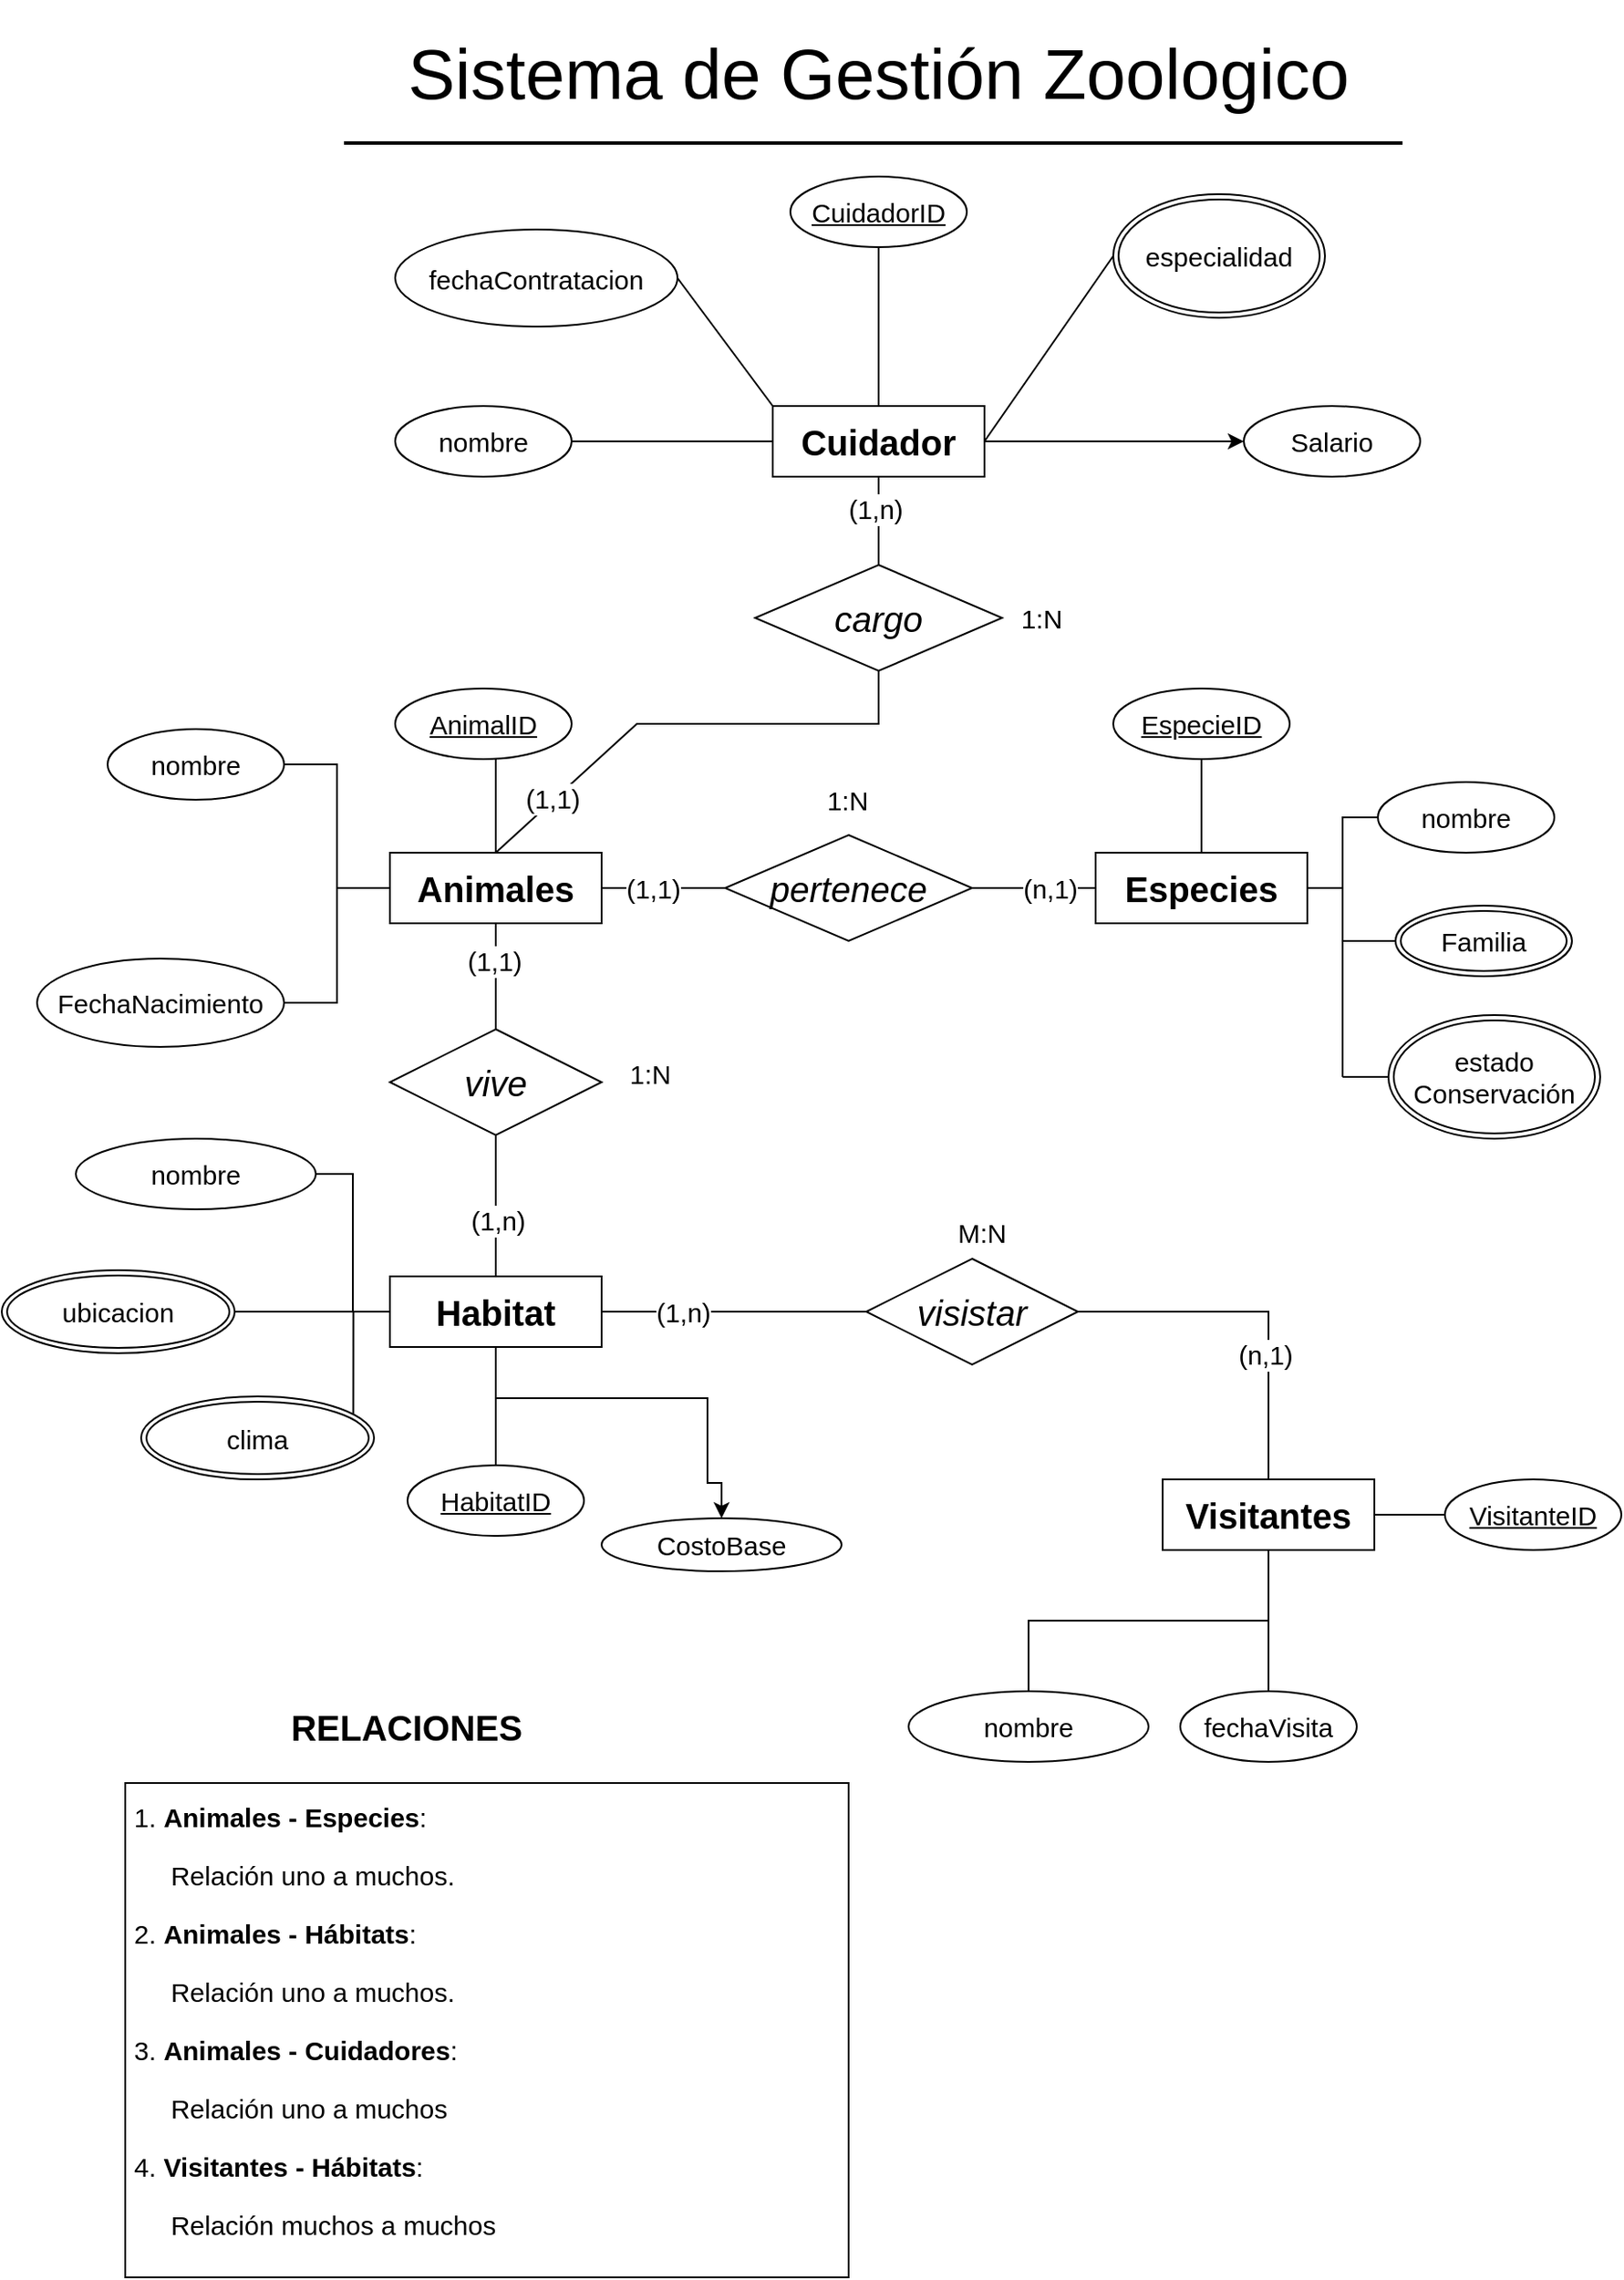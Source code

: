 <mxfile version="24.8.6">
  <diagram id="r5kmpghzl9CKiOgxhH3K" name="Página-1">
    <mxGraphModel dx="2049" dy="2289" grid="1" gridSize="10" guides="1" tooltips="1" connect="1" arrows="1" fold="1" page="1" pageScale="1" pageWidth="827" pageHeight="1169" math="0" shadow="0">
      <root>
        <mxCell id="0" />
        <mxCell id="1" parent="0" />
        <mxCell id="_ER3O8_ixGloc-CAV8IO-1" value="Sistema de Gestión Zoologico" style="text;html=1;strokeColor=none;fillColor=none;align=center;verticalAlign=middle;whiteSpace=wrap;rounded=0;fontSize=40;" parent="1" vertex="1">
          <mxGeometry x="190" y="-170" width="614" height="81" as="geometry" />
        </mxCell>
        <mxCell id="_ER3O8_ixGloc-CAV8IO-2" value="" style="line;strokeWidth=2;html=1;" parent="1" vertex="1">
          <mxGeometry x="194" y="-94" width="600" height="10" as="geometry" />
        </mxCell>
        <mxCell id="_ER3O8_ixGloc-CAV8IO-16" style="edgeStyle=orthogonalEdgeStyle;rounded=0;orthogonalLoop=1;jettySize=auto;html=1;entryX=0.57;entryY=1;entryDx=0;entryDy=0;entryPerimeter=0;fontSize=20;endArrow=none;endFill=0;" parent="1" source="_ER3O8_ixGloc-CAV8IO-7" target="_ER3O8_ixGloc-CAV8IO-13" edge="1">
          <mxGeometry relative="1" as="geometry" />
        </mxCell>
        <mxCell id="_ER3O8_ixGloc-CAV8IO-18" style="edgeStyle=orthogonalEdgeStyle;rounded=0;orthogonalLoop=1;jettySize=auto;html=1;entryX=1;entryY=0.5;entryDx=0;entryDy=0;fontSize=20;endArrow=none;endFill=0;" parent="1" source="_ER3O8_ixGloc-CAV8IO-7" target="_ER3O8_ixGloc-CAV8IO-9" edge="1">
          <mxGeometry relative="1" as="geometry" />
        </mxCell>
        <mxCell id="_ER3O8_ixGloc-CAV8IO-20" style="edgeStyle=orthogonalEdgeStyle;rounded=0;orthogonalLoop=1;jettySize=auto;html=1;entryX=1;entryY=0.5;entryDx=0;entryDy=0;fontSize=20;endArrow=none;endFill=0;" parent="1" source="_ER3O8_ixGloc-CAV8IO-7" target="_ER3O8_ixGloc-CAV8IO-15" edge="1">
          <mxGeometry relative="1" as="geometry" />
        </mxCell>
        <mxCell id="_ER3O8_ixGloc-CAV8IO-23" style="edgeStyle=orthogonalEdgeStyle;rounded=0;orthogonalLoop=1;jettySize=auto;html=1;entryX=0;entryY=0.5;entryDx=0;entryDy=0;endArrow=none;endFill=0;fontSize=20;" parent="1" source="_ER3O8_ixGloc-CAV8IO-7" target="_ER3O8_ixGloc-CAV8IO-22" edge="1">
          <mxGeometry relative="1" as="geometry" />
        </mxCell>
        <mxCell id="_ER3O8_ixGloc-CAV8IO-32" value="(1,1)" style="edgeLabel;html=1;align=center;verticalAlign=middle;resizable=0;points=[];fontSize=15;" parent="_ER3O8_ixGloc-CAV8IO-23" vertex="1" connectable="0">
          <mxGeometry x="-0.183" relative="1" as="geometry">
            <mxPoint as="offset" />
          </mxGeometry>
        </mxCell>
        <mxCell id="_ER3O8_ixGloc-CAV8IO-7" value="Animales" style="whiteSpace=wrap;html=1;align=center;fontSize=20;fontStyle=1" parent="1" vertex="1">
          <mxGeometry x="220" y="313" width="120" height="40" as="geometry" />
        </mxCell>
        <mxCell id="_ER3O8_ixGloc-CAV8IO-9" value="nombre" style="ellipse;whiteSpace=wrap;html=1;align=center;fontSize=15;" parent="1" vertex="1">
          <mxGeometry x="60" y="243" width="100" height="40" as="geometry" />
        </mxCell>
        <mxCell id="_ER3O8_ixGloc-CAV8IO-13" value="AnimalID" style="ellipse;whiteSpace=wrap;html=1;align=center;fontStyle=4;fontSize=15;" parent="1" vertex="1">
          <mxGeometry x="223" y="220" width="100" height="40" as="geometry" />
        </mxCell>
        <mxCell id="_ER3O8_ixGloc-CAV8IO-15" value="FechaNacimiento" style="ellipse;whiteSpace=wrap;html=1;align=center;fontSize=15;" parent="1" vertex="1">
          <mxGeometry x="20" y="373" width="140" height="50" as="geometry" />
        </mxCell>
        <mxCell id="_ER3O8_ixGloc-CAV8IO-28" style="edgeStyle=orthogonalEdgeStyle;rounded=0;orthogonalLoop=1;jettySize=auto;html=1;entryX=0;entryY=0.5;entryDx=0;entryDy=0;endArrow=none;endFill=0;fontSize=15;" parent="1" source="_ER3O8_ixGloc-CAV8IO-21" target="_ER3O8_ixGloc-CAV8IO-26" edge="1">
          <mxGeometry relative="1" as="geometry" />
        </mxCell>
        <mxCell id="_ER3O8_ixGloc-CAV8IO-29" style="edgeStyle=orthogonalEdgeStyle;rounded=0;orthogonalLoop=1;jettySize=auto;html=1;endArrow=none;endFill=0;fontSize=15;entryX=0;entryY=0.5;entryDx=0;entryDy=0;" parent="1" source="_ER3O8_ixGloc-CAV8IO-21" target="jgJUUqroV2WTiFEcboyq-4" edge="1">
          <mxGeometry relative="1" as="geometry">
            <mxPoint x="780.0" y="372.966" as="targetPoint" />
            <Array as="points">
              <mxPoint x="760" y="333" />
              <mxPoint x="760" y="363" />
            </Array>
          </mxGeometry>
        </mxCell>
        <mxCell id="_ER3O8_ixGloc-CAV8IO-30" style="edgeStyle=orthogonalEdgeStyle;rounded=0;orthogonalLoop=1;jettySize=auto;html=1;endArrow=none;endFill=0;fontSize=15;" parent="1" source="_ER3O8_ixGloc-CAV8IO-21" target="_ER3O8_ixGloc-CAV8IO-25" edge="1">
          <mxGeometry relative="1" as="geometry" />
        </mxCell>
        <mxCell id="_ER3O8_ixGloc-CAV8IO-21" value="Especies" style="whiteSpace=wrap;html=1;align=center;fontSize=20;fontStyle=1" parent="1" vertex="1">
          <mxGeometry x="620" y="313" width="120" height="40" as="geometry" />
        </mxCell>
        <mxCell id="_ER3O8_ixGloc-CAV8IO-24" style="edgeStyle=orthogonalEdgeStyle;rounded=0;orthogonalLoop=1;jettySize=auto;html=1;entryX=0;entryY=0.5;entryDx=0;entryDy=0;endArrow=none;endFill=0;fontSize=20;" parent="1" source="_ER3O8_ixGloc-CAV8IO-22" target="_ER3O8_ixGloc-CAV8IO-21" edge="1">
          <mxGeometry relative="1" as="geometry">
            <Array as="points">
              <mxPoint x="570" y="333" />
              <mxPoint x="570" y="333" />
            </Array>
          </mxGeometry>
        </mxCell>
        <mxCell id="_ER3O8_ixGloc-CAV8IO-31" value="(n,1)" style="edgeLabel;html=1;align=center;verticalAlign=middle;resizable=0;points=[];fontSize=15;" parent="_ER3O8_ixGloc-CAV8IO-24" vertex="1" connectable="0">
          <mxGeometry x="0.25" relative="1" as="geometry">
            <mxPoint as="offset" />
          </mxGeometry>
        </mxCell>
        <mxCell id="_ER3O8_ixGloc-CAV8IO-22" value="pertenece" style="shape=rhombus;perimeter=rhombusPerimeter;whiteSpace=wrap;html=1;align=center;fontSize=20;fontStyle=2" parent="1" vertex="1">
          <mxGeometry x="410" y="303" width="140" height="60" as="geometry" />
        </mxCell>
        <mxCell id="_ER3O8_ixGloc-CAV8IO-25" value="EspecieID" style="ellipse;whiteSpace=wrap;html=1;align=center;fontStyle=4;fontSize=15;" parent="1" vertex="1">
          <mxGeometry x="630" y="220" width="100" height="40" as="geometry" />
        </mxCell>
        <mxCell id="_ER3O8_ixGloc-CAV8IO-26" value="nombre" style="ellipse;whiteSpace=wrap;html=1;align=center;fontSize=15;" parent="1" vertex="1">
          <mxGeometry x="780" y="273" width="100" height="40" as="geometry" />
        </mxCell>
        <mxCell id="_ER3O8_ixGloc-CAV8IO-33" value="1:N" style="edgeLabel;html=1;align=center;verticalAlign=middle;resizable=0;points=[];fontSize=15;" parent="1" vertex="1" connectable="0">
          <mxGeometry x="403.997" y="333" as="geometry">
            <mxPoint x="75" y="-50" as="offset" />
          </mxGeometry>
        </mxCell>
        <mxCell id="_ER3O8_ixGloc-CAV8IO-36" style="edgeStyle=orthogonalEdgeStyle;rounded=0;orthogonalLoop=1;jettySize=auto;html=1;endArrow=none;endFill=0;fontSize=15;" parent="1" source="_ER3O8_ixGloc-CAV8IO-34" target="_ER3O8_ixGloc-CAV8IO-35" edge="1">
          <mxGeometry relative="1" as="geometry" />
        </mxCell>
        <mxCell id="_ER3O8_ixGloc-CAV8IO-40" style="edgeStyle=orthogonalEdgeStyle;rounded=0;orthogonalLoop=1;jettySize=auto;html=1;endArrow=none;endFill=0;fontSize=15;exitX=0.5;exitY=1;exitDx=0;exitDy=0;" parent="1" source="_ER3O8_ixGloc-CAV8IO-34" target="_ER3O8_ixGloc-CAV8IO-39" edge="1">
          <mxGeometry relative="1" as="geometry" />
        </mxCell>
        <mxCell id="_ER3O8_ixGloc-CAV8IO-41" style="edgeStyle=orthogonalEdgeStyle;rounded=0;orthogonalLoop=1;jettySize=auto;html=1;endArrow=none;endFill=0;fontSize=15;" parent="1" source="_ER3O8_ixGloc-CAV8IO-34" target="_ER3O8_ixGloc-CAV8IO-37" edge="1">
          <mxGeometry relative="1" as="geometry" />
        </mxCell>
        <mxCell id="_ER3O8_ixGloc-CAV8IO-34" value="Visitantes" style="whiteSpace=wrap;html=1;align=center;fontSize=20;fontStyle=1" parent="1" vertex="1">
          <mxGeometry x="658" y="668" width="120" height="40" as="geometry" />
        </mxCell>
        <mxCell id="_ER3O8_ixGloc-CAV8IO-35" value="VisitanteID" style="ellipse;whiteSpace=wrap;html=1;align=center;fontStyle=4;fontSize=15;" parent="1" vertex="1">
          <mxGeometry x="818" y="668" width="100" height="40" as="geometry" />
        </mxCell>
        <mxCell id="_ER3O8_ixGloc-CAV8IO-37" value="fechaVisita" style="ellipse;whiteSpace=wrap;html=1;align=center;fontSize=15;" parent="1" vertex="1">
          <mxGeometry x="668" y="788" width="100" height="40" as="geometry" />
        </mxCell>
        <mxCell id="_ER3O8_ixGloc-CAV8IO-39" value="nombre" style="ellipse;whiteSpace=wrap;html=1;align=center;fontSize=15;" parent="1" vertex="1">
          <mxGeometry x="514" y="788" width="136" height="40" as="geometry" />
        </mxCell>
        <mxCell id="_ER3O8_ixGloc-CAV8IO-45" style="edgeStyle=orthogonalEdgeStyle;rounded=0;orthogonalLoop=1;jettySize=auto;html=1;entryX=0.5;entryY=0;entryDx=0;entryDy=0;endArrow=none;endFill=0;fontSize=15;" parent="1" source="_ER3O8_ixGloc-CAV8IO-43" target="_ER3O8_ixGloc-CAV8IO-34" edge="1">
          <mxGeometry relative="1" as="geometry" />
        </mxCell>
        <mxCell id="_ER3O8_ixGloc-CAV8IO-46" value="(n,1)" style="edgeLabel;html=1;align=center;verticalAlign=middle;resizable=0;points=[];fontSize=15;" parent="_ER3O8_ixGloc-CAV8IO-45" vertex="1" connectable="0">
          <mxGeometry x="0.302" y="-2" relative="1" as="geometry">
            <mxPoint as="offset" />
          </mxGeometry>
        </mxCell>
        <mxCell id="_ER3O8_ixGloc-CAV8IO-55" style="edgeStyle=orthogonalEdgeStyle;rounded=0;orthogonalLoop=1;jettySize=auto;html=1;entryX=1;entryY=0.5;entryDx=0;entryDy=0;endArrow=none;endFill=0;fontSize=15;" parent="1" source="_ER3O8_ixGloc-CAV8IO-43" target="_ER3O8_ixGloc-CAV8IO-48" edge="1">
          <mxGeometry relative="1" as="geometry" />
        </mxCell>
        <mxCell id="_ER3O8_ixGloc-CAV8IO-56" value="(1,n)" style="edgeLabel;html=1;align=center;verticalAlign=middle;resizable=0;points=[];fontSize=15;" parent="_ER3O8_ixGloc-CAV8IO-55" vertex="1" connectable="0">
          <mxGeometry x="0.388" relative="1" as="geometry">
            <mxPoint as="offset" />
          </mxGeometry>
        </mxCell>
        <mxCell id="_ER3O8_ixGloc-CAV8IO-43" value="visistar" style="shape=rhombus;perimeter=rhombusPerimeter;whiteSpace=wrap;html=1;align=center;fontSize=20;fontStyle=2" parent="1" vertex="1">
          <mxGeometry x="490" y="543" width="120" height="60" as="geometry" />
        </mxCell>
        <mxCell id="_ER3O8_ixGloc-CAV8IO-52" style="edgeStyle=orthogonalEdgeStyle;rounded=0;orthogonalLoop=1;jettySize=auto;html=1;entryX=1;entryY=0.5;entryDx=0;entryDy=0;endArrow=none;endFill=0;fontSize=15;" parent="1" source="_ER3O8_ixGloc-CAV8IO-48" target="_ER3O8_ixGloc-CAV8IO-50" edge="1">
          <mxGeometry relative="1" as="geometry" />
        </mxCell>
        <mxCell id="_ER3O8_ixGloc-CAV8IO-53" style="edgeStyle=orthogonalEdgeStyle;rounded=0;orthogonalLoop=1;jettySize=auto;html=1;entryX=0.911;entryY=0.208;entryDx=0;entryDy=0;entryPerimeter=0;endArrow=none;endFill=0;fontSize=15;" parent="1" source="_ER3O8_ixGloc-CAV8IO-48" target="_ER3O8_ixGloc-CAV8IO-51" edge="1">
          <mxGeometry relative="1" as="geometry" />
        </mxCell>
        <mxCell id="_ER3O8_ixGloc-CAV8IO-54" style="edgeStyle=orthogonalEdgeStyle;rounded=0;orthogonalLoop=1;jettySize=auto;html=1;entryX=0.5;entryY=0;entryDx=0;entryDy=0;endArrow=none;endFill=0;fontSize=15;" parent="1" source="_ER3O8_ixGloc-CAV8IO-48" target="_ER3O8_ixGloc-CAV8IO-49" edge="1">
          <mxGeometry relative="1" as="geometry" />
        </mxCell>
        <mxCell id="S0yLhbqt_ZGliZZTfc6_-5" style="edgeStyle=orthogonalEdgeStyle;rounded=0;orthogonalLoop=1;jettySize=auto;html=1;entryX=0.5;entryY=0;entryDx=0;entryDy=0;" edge="1" parent="1" source="_ER3O8_ixGloc-CAV8IO-48" target="S0yLhbqt_ZGliZZTfc6_-4">
          <mxGeometry relative="1" as="geometry">
            <Array as="points">
              <mxPoint x="280" y="622" />
              <mxPoint x="400" y="622" />
              <mxPoint x="400" y="670" />
              <mxPoint x="408" y="670" />
            </Array>
          </mxGeometry>
        </mxCell>
        <mxCell id="_ER3O8_ixGloc-CAV8IO-48" value="Habitat" style="whiteSpace=wrap;html=1;align=center;fontSize=20;fontStyle=1" parent="1" vertex="1">
          <mxGeometry x="220" y="553" width="120" height="40" as="geometry" />
        </mxCell>
        <mxCell id="_ER3O8_ixGloc-CAV8IO-49" value="HabitatID" style="ellipse;whiteSpace=wrap;html=1;align=center;fontStyle=4;fontSize=15;" parent="1" vertex="1">
          <mxGeometry x="230" y="660" width="100" height="40" as="geometry" />
        </mxCell>
        <mxCell id="_ER3O8_ixGloc-CAV8IO-50" value="nombre" style="ellipse;whiteSpace=wrap;html=1;align=center;fontSize=15;" parent="1" vertex="1">
          <mxGeometry x="42" y="475" width="136" height="40" as="geometry" />
        </mxCell>
        <mxCell id="_ER3O8_ixGloc-CAV8IO-51" value="clima" style="ellipse;shape=doubleEllipse;margin=3;whiteSpace=wrap;html=1;align=center;fontSize=15;" parent="1" vertex="1">
          <mxGeometry x="79" y="621" width="132" height="47" as="geometry" />
        </mxCell>
        <mxCell id="_ER3O8_ixGloc-CAV8IO-57" value="&lt;span style=&quot;color: rgb(0 , 0 , 0) ; font-family: &amp;#34;helvetica&amp;#34; ; font-size: 15px ; font-style: normal ; font-weight: 400 ; letter-spacing: normal ; text-align: center ; text-indent: 0px ; text-transform: none ; word-spacing: 0px ; background-color: rgb(255 , 255 , 255) ; display: inline ; float: none&quot;&gt;M:N&lt;/span&gt;" style="text;whiteSpace=wrap;html=1;fontSize=15;" parent="1" vertex="1">
          <mxGeometry x="540" y="513" width="50" height="30" as="geometry" />
        </mxCell>
        <mxCell id="_ER3O8_ixGloc-CAV8IO-59" style="edgeStyle=orthogonalEdgeStyle;rounded=0;orthogonalLoop=1;jettySize=auto;html=1;entryX=0.5;entryY=1;entryDx=0;entryDy=0;endArrow=none;endFill=0;fontSize=15;" parent="1" source="_ER3O8_ixGloc-CAV8IO-58" target="_ER3O8_ixGloc-CAV8IO-7" edge="1">
          <mxGeometry relative="1" as="geometry" />
        </mxCell>
        <mxCell id="_ER3O8_ixGloc-CAV8IO-63" value="(1,1)" style="edgeLabel;html=1;align=center;verticalAlign=middle;resizable=0;points=[];fontSize=15;" parent="_ER3O8_ixGloc-CAV8IO-59" vertex="1" connectable="0">
          <mxGeometry x="0.315" y="1" relative="1" as="geometry">
            <mxPoint as="offset" />
          </mxGeometry>
        </mxCell>
        <mxCell id="_ER3O8_ixGloc-CAV8IO-60" style="edgeStyle=orthogonalEdgeStyle;rounded=0;orthogonalLoop=1;jettySize=auto;html=1;endArrow=none;endFill=0;fontSize=15;" parent="1" source="_ER3O8_ixGloc-CAV8IO-58" target="_ER3O8_ixGloc-CAV8IO-48" edge="1">
          <mxGeometry relative="1" as="geometry" />
        </mxCell>
        <mxCell id="_ER3O8_ixGloc-CAV8IO-61" value="(1,n)" style="edgeLabel;html=1;align=center;verticalAlign=middle;resizable=0;points=[];fontSize=15;" parent="_ER3O8_ixGloc-CAV8IO-60" vertex="1" connectable="0">
          <mxGeometry x="0.182" y="1" relative="1" as="geometry">
            <mxPoint as="offset" />
          </mxGeometry>
        </mxCell>
        <mxCell id="_ER3O8_ixGloc-CAV8IO-58" value="vive" style="shape=rhombus;perimeter=rhombusPerimeter;whiteSpace=wrap;html=1;align=center;fontSize=20;fontStyle=2" parent="1" vertex="1">
          <mxGeometry x="220" y="413" width="120" height="60" as="geometry" />
        </mxCell>
        <mxCell id="_ER3O8_ixGloc-CAV8IO-64" value="&lt;span style=&quot;color: rgb(0 , 0 , 0) ; font-family: &amp;#34;helvetica&amp;#34; ; font-size: 15px ; font-style: normal ; font-weight: 400 ; letter-spacing: normal ; text-align: center ; text-indent: 0px ; text-transform: none ; word-spacing: 0px ; background-color: rgb(255 , 255 , 255) ; display: inline ; float: none&quot;&gt;1:N&lt;/span&gt;" style="text;whiteSpace=wrap;html=1;fontSize=15;" parent="1" vertex="1">
          <mxGeometry x="354" y="423" width="50" height="30" as="geometry" />
        </mxCell>
        <mxCell id="_ER3O8_ixGloc-CAV8IO-67" value="&lt;h1 style=&quot;font-size: 15px&quot;&gt;&lt;span style=&quot;font-weight: normal&quot;&gt;1.&amp;nbsp;&lt;/span&gt;Animales - Especies&lt;span style=&quot;font-weight: normal&quot;&gt;:&amp;nbsp;&lt;/span&gt;&lt;br&gt;&lt;/h1&gt;&lt;p style=&quot;font-size: 15px&quot;&gt;&lt;font style=&quot;font-size: 15px&quot;&gt;&amp;nbsp; &amp;nbsp; &amp;nbsp;&lt;/font&gt;&lt;span&gt;Relación uno a muchos.&lt;/span&gt;&lt;/p&gt;&lt;p style=&quot;font-size: 15px&quot;&gt;2. &lt;b&gt;Animales - Hábitats&lt;/b&gt;:&amp;nbsp;&lt;/p&gt;&lt;p style=&quot;font-size: 15px&quot;&gt;&amp;nbsp; &amp;nbsp; &amp;nbsp;&lt;span&gt;Relación uno a muchos.&lt;/span&gt;&lt;/p&gt;&lt;p style=&quot;font-size: 15px&quot;&gt;3. &lt;b&gt;Animales - Cuidadores&lt;/b&gt;:&amp;nbsp;&lt;/p&gt;&lt;p style=&quot;font-size: 15px&quot;&gt;&amp;nbsp; &amp;nbsp; &amp;nbsp;&lt;span&gt;Relación uno a muchos&lt;br&gt;&lt;/span&gt;&lt;/p&gt;&lt;p style=&quot;font-size: 15px&quot;&gt;4. &lt;b&gt;Visitantes - Hábitats&lt;/b&gt;:&amp;nbsp;&lt;/p&gt;&lt;p style=&quot;font-size: 15px&quot;&gt;&amp;nbsp; &amp;nbsp; &amp;nbsp;Relación muchos a muchos&lt;/p&gt;" style="text;html=1;strokeColor=#000000;fillColor=none;spacing=5;spacingTop=-20;whiteSpace=wrap;overflow=hidden;rounded=0;fontSize=20;shadow=0;align=left;verticalAlign=bottom;" parent="1" vertex="1">
          <mxGeometry x="70" y="840" width="410" height="280" as="geometry" />
        </mxCell>
        <mxCell id="_ER3O8_ixGloc-CAV8IO-69" value="RELACIONES" style="text;html=1;strokeColor=none;fillColor=none;align=center;verticalAlign=middle;whiteSpace=wrap;rounded=0;shadow=0;fontSize=20;fontStyle=1" parent="1" vertex="1">
          <mxGeometry x="136" y="783" width="187" height="50" as="geometry" />
        </mxCell>
        <mxCell id="jgJUUqroV2WTiFEcboyq-2" value="" style="endArrow=none;html=1;" parent="1" edge="1">
          <mxGeometry width="50" height="50" relative="1" as="geometry">
            <mxPoint x="760" y="440" as="sourcePoint" />
            <mxPoint x="760" y="360" as="targetPoint" />
          </mxGeometry>
        </mxCell>
        <mxCell id="jgJUUqroV2WTiFEcboyq-3" value="" style="endArrow=none;html=1;entryX=0;entryY=0.5;entryDx=0;entryDy=0;" parent="1" target="jgJUUqroV2WTiFEcboyq-5" edge="1">
          <mxGeometry width="50" height="50" relative="1" as="geometry">
            <mxPoint x="760" y="440" as="sourcePoint" />
            <mxPoint x="780.0" y="441.25" as="targetPoint" />
          </mxGeometry>
        </mxCell>
        <mxCell id="jgJUUqroV2WTiFEcboyq-4" value="Familia" style="ellipse;shape=doubleEllipse;margin=3;whiteSpace=wrap;html=1;align=center;fontSize=15;" parent="1" vertex="1">
          <mxGeometry x="790" y="343" width="100" height="40" as="geometry" />
        </mxCell>
        <mxCell id="jgJUUqroV2WTiFEcboyq-5" value="estado&lt;br&gt;Conservación" style="ellipse;shape=doubleEllipse;margin=3;whiteSpace=wrap;html=1;align=center;fontSize=15;" parent="1" vertex="1">
          <mxGeometry x="786" y="405" width="120" height="70" as="geometry" />
        </mxCell>
        <mxCell id="jgJUUqroV2WTiFEcboyq-6" value="ubicacion" style="ellipse;shape=doubleEllipse;margin=3;whiteSpace=wrap;html=1;align=center;fontSize=15;" parent="1" vertex="1">
          <mxGeometry y="549.5" width="132" height="47" as="geometry" />
        </mxCell>
        <mxCell id="jgJUUqroV2WTiFEcboyq-8" style="edgeStyle=orthogonalEdgeStyle;rounded=0;orthogonalLoop=1;jettySize=auto;html=1;entryX=1;entryY=0.5;entryDx=0;entryDy=0;fontSize=20;endArrow=none;endFill=0;exitX=0;exitY=0.5;exitDx=0;exitDy=0;" parent="1" source="_ER3O8_ixGloc-CAV8IO-48" target="jgJUUqroV2WTiFEcboyq-6" edge="1">
          <mxGeometry relative="1" as="geometry">
            <mxPoint x="230" y="342.966" as="sourcePoint" />
            <mxPoint x="170" y="413.0" as="targetPoint" />
          </mxGeometry>
        </mxCell>
        <mxCell id="S0yLhbqt_ZGliZZTfc6_-3" style="edgeStyle=orthogonalEdgeStyle;rounded=0;orthogonalLoop=1;jettySize=auto;html=1;entryX=0;entryY=0.5;entryDx=0;entryDy=0;" edge="1" parent="1" source="jgJUUqroV2WTiFEcboyq-9" target="S0yLhbqt_ZGliZZTfc6_-2">
          <mxGeometry relative="1" as="geometry" />
        </mxCell>
        <mxCell id="jgJUUqroV2WTiFEcboyq-9" value="Cuidador" style="whiteSpace=wrap;html=1;align=center;fontSize=20;fontStyle=1" parent="1" vertex="1">
          <mxGeometry x="437" y="60" width="120" height="40" as="geometry" />
        </mxCell>
        <mxCell id="jgJUUqroV2WTiFEcboyq-12" style="edgeStyle=orthogonalEdgeStyle;rounded=0;orthogonalLoop=1;jettySize=auto;html=1;fontSize=15;endArrow=none;endFill=0;" parent="1" source="jgJUUqroV2WTiFEcboyq-10" target="jgJUUqroV2WTiFEcboyq-9" edge="1">
          <mxGeometry relative="1" as="geometry" />
        </mxCell>
        <mxCell id="jgJUUqroV2WTiFEcboyq-10" value="cargo" style="shape=rhombus;perimeter=rhombusPerimeter;whiteSpace=wrap;html=1;align=center;fontSize=20;fontStyle=2" parent="1" vertex="1">
          <mxGeometry x="427" y="150" width="140" height="60" as="geometry" />
        </mxCell>
        <mxCell id="jgJUUqroV2WTiFEcboyq-11" value="" style="endArrow=none;html=1;rounded=0;fontSize=15;exitX=0.5;exitY=0;exitDx=0;exitDy=0;entryX=0.5;entryY=1;entryDx=0;entryDy=0;" parent="1" source="_ER3O8_ixGloc-CAV8IO-7" target="jgJUUqroV2WTiFEcboyq-10" edge="1">
          <mxGeometry relative="1" as="geometry">
            <mxPoint x="410" y="230" as="sourcePoint" />
            <mxPoint x="570" y="230" as="targetPoint" />
            <Array as="points">
              <mxPoint x="360" y="240" />
              <mxPoint x="497" y="240" />
            </Array>
          </mxGeometry>
        </mxCell>
        <mxCell id="jgJUUqroV2WTiFEcboyq-13" value="(1,n)" style="edgeLabel;html=1;align=center;verticalAlign=middle;resizable=0;points=[];fontSize=15;" parent="1" vertex="1" connectable="0">
          <mxGeometry x="497.001" y="120" as="geometry">
            <mxPoint x="-2" y="-2" as="offset" />
          </mxGeometry>
        </mxCell>
        <mxCell id="jgJUUqroV2WTiFEcboyq-14" value="(1,1)" style="edgeLabel;html=1;align=center;verticalAlign=middle;resizable=0;points=[];fontSize=15;" parent="1" vertex="1" connectable="0">
          <mxGeometry x="383.001" y="210" as="geometry">
            <mxPoint x="-71" y="72" as="offset" />
          </mxGeometry>
        </mxCell>
        <mxCell id="jgJUUqroV2WTiFEcboyq-15" value="1:N" style="edgeLabel;html=1;align=center;verticalAlign=middle;resizable=0;points=[];fontSize=15;" parent="1" vertex="1" connectable="0">
          <mxGeometry x="513.997" y="230" as="geometry">
            <mxPoint x="75" y="-50" as="offset" />
          </mxGeometry>
        </mxCell>
        <mxCell id="P9iHvHp88dXAwv1XQFTM-1" value="CuidadorID" style="ellipse;whiteSpace=wrap;html=1;align=center;fontStyle=4;fontSize=15;" parent="1" vertex="1">
          <mxGeometry x="447" y="-70" width="100" height="40" as="geometry" />
        </mxCell>
        <mxCell id="P9iHvHp88dXAwv1XQFTM-2" value="nombre" style="ellipse;whiteSpace=wrap;html=1;align=center;fontSize=15;" parent="1" vertex="1">
          <mxGeometry x="223" y="60" width="100" height="40" as="geometry" />
        </mxCell>
        <mxCell id="P9iHvHp88dXAwv1XQFTM-3" value="especialidad" style="ellipse;shape=doubleEllipse;margin=3;whiteSpace=wrap;html=1;align=center;fontSize=15;" parent="1" vertex="1">
          <mxGeometry x="630" y="-60" width="120" height="70" as="geometry" />
        </mxCell>
        <mxCell id="P9iHvHp88dXAwv1XQFTM-5" value="fechaContratacion" style="ellipse;whiteSpace=wrap;html=1;align=center;fontSize=15;" parent="1" vertex="1">
          <mxGeometry x="223" y="-40" width="160" height="55" as="geometry" />
        </mxCell>
        <mxCell id="P9iHvHp88dXAwv1XQFTM-6" value="" style="endArrow=none;html=1;rounded=0;entryX=0;entryY=0.5;entryDx=0;entryDy=0;exitX=1;exitY=0.5;exitDx=0;exitDy=0;" parent="1" source="P9iHvHp88dXAwv1XQFTM-2" target="jgJUUqroV2WTiFEcboyq-9" edge="1">
          <mxGeometry width="50" height="50" relative="1" as="geometry">
            <mxPoint x="350" y="170" as="sourcePoint" />
            <mxPoint x="400" y="120" as="targetPoint" />
          </mxGeometry>
        </mxCell>
        <mxCell id="P9iHvHp88dXAwv1XQFTM-7" value="" style="endArrow=none;html=1;rounded=0;entryX=0.5;entryY=1;entryDx=0;entryDy=0;exitX=0.5;exitY=0;exitDx=0;exitDy=0;" parent="1" source="jgJUUqroV2WTiFEcboyq-9" target="P9iHvHp88dXAwv1XQFTM-1" edge="1">
          <mxGeometry width="50" height="50" relative="1" as="geometry">
            <mxPoint x="650" y="30" as="sourcePoint" />
            <mxPoint x="700" y="-20" as="targetPoint" />
          </mxGeometry>
        </mxCell>
        <mxCell id="P9iHvHp88dXAwv1XQFTM-8" value="" style="endArrow=none;html=1;rounded=0;exitX=1;exitY=0.5;exitDx=0;exitDy=0;entryX=0;entryY=0;entryDx=0;entryDy=0;" parent="1" source="P9iHvHp88dXAwv1XQFTM-5" target="jgJUUqroV2WTiFEcboyq-9" edge="1">
          <mxGeometry relative="1" as="geometry">
            <mxPoint x="520" y="10" as="sourcePoint" />
            <mxPoint x="680" y="10" as="targetPoint" />
          </mxGeometry>
        </mxCell>
        <mxCell id="P9iHvHp88dXAwv1XQFTM-10" value="" style="endArrow=none;html=1;rounded=0;exitX=0;exitY=0.5;exitDx=0;exitDy=0;entryX=1;entryY=0.5;entryDx=0;entryDy=0;" parent="1" source="P9iHvHp88dXAwv1XQFTM-3" target="jgJUUqroV2WTiFEcboyq-9" edge="1">
          <mxGeometry relative="1" as="geometry">
            <mxPoint x="393" y="-2" as="sourcePoint" />
            <mxPoint x="447" y="70" as="targetPoint" />
          </mxGeometry>
        </mxCell>
        <mxCell id="S0yLhbqt_ZGliZZTfc6_-2" value="Salario" style="ellipse;whiteSpace=wrap;html=1;align=center;fontSize=15;" vertex="1" parent="1">
          <mxGeometry x="704" y="60" width="100" height="40" as="geometry" />
        </mxCell>
        <mxCell id="S0yLhbqt_ZGliZZTfc6_-4" value="CostoBase" style="ellipse;whiteSpace=wrap;html=1;align=center;fontSize=15;" vertex="1" parent="1">
          <mxGeometry x="340" y="690" width="136" height="30" as="geometry" />
        </mxCell>
      </root>
    </mxGraphModel>
  </diagram>
</mxfile>

